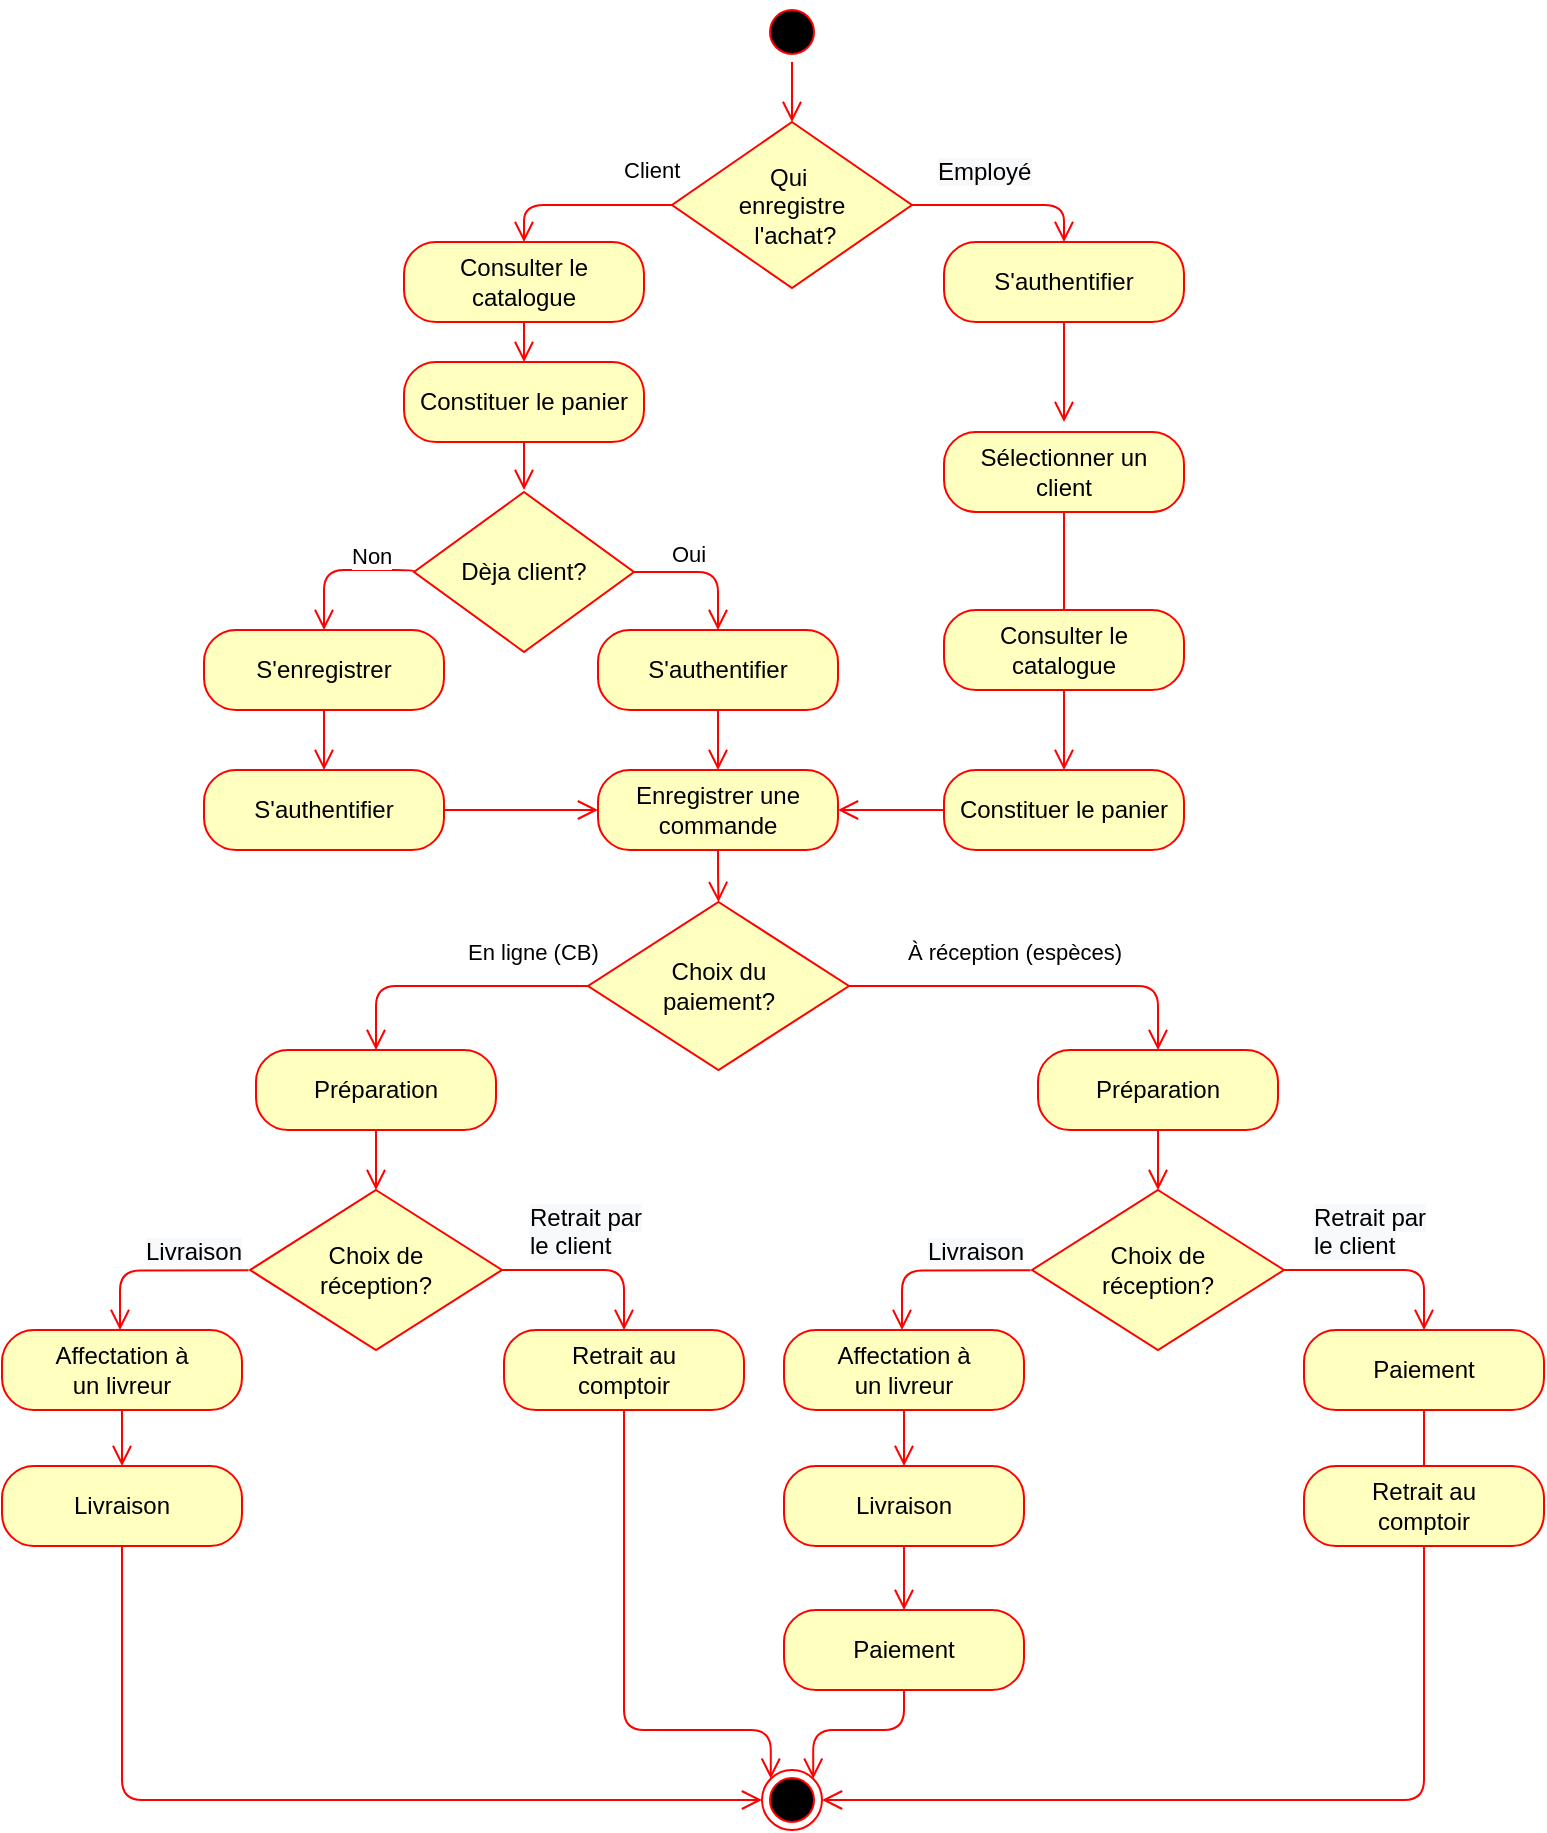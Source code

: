 <mxfile version="12.9.3" type="github">
  <diagram id="C5RBs43oDa-KdzZeNtuy" name="Page-1">
    <mxGraphModel dx="2399" dy="1026" grid="1" gridSize="10" guides="1" tooltips="1" connect="1" arrows="1" fold="1" page="1" pageScale="1" pageWidth="827" pageHeight="1169" math="0" shadow="0">
      <root>
        <mxCell id="WIyWlLk6GJQsqaUBKTNV-0" />
        <mxCell id="WIyWlLk6GJQsqaUBKTNV-1" parent="WIyWlLk6GJQsqaUBKTNV-0" />
        <mxCell id="DZtqvsGBUFGNdlKDPb9Z-2" value="Consulter le catalogue" style="rounded=1;whiteSpace=wrap;html=1;arcSize=40;fontColor=#000000;fillColor=#ffffc0;strokeColor=#ff0000;" parent="WIyWlLk6GJQsqaUBKTNV-1" vertex="1">
          <mxGeometry x="200" y="136" width="120" height="40" as="geometry" />
        </mxCell>
        <mxCell id="DZtqvsGBUFGNdlKDPb9Z-3" value="" style="edgeStyle=orthogonalEdgeStyle;html=1;verticalAlign=bottom;endArrow=open;endSize=8;strokeColor=#ff0000;entryX=0.5;entryY=0;entryDx=0;entryDy=0;" parent="WIyWlLk6GJQsqaUBKTNV-1" source="DZtqvsGBUFGNdlKDPb9Z-2" target="DZtqvsGBUFGNdlKDPb9Z-4" edge="1">
          <mxGeometry relative="1" as="geometry">
            <mxPoint x="66" y="186" as="targetPoint" />
          </mxGeometry>
        </mxCell>
        <mxCell id="DZtqvsGBUFGNdlKDPb9Z-4" value="Constituer le panier" style="rounded=1;whiteSpace=wrap;html=1;arcSize=40;fontColor=#000000;fillColor=#ffffc0;strokeColor=#ff0000;" parent="WIyWlLk6GJQsqaUBKTNV-1" vertex="1">
          <mxGeometry x="200" y="196" width="120" height="40" as="geometry" />
        </mxCell>
        <mxCell id="DZtqvsGBUFGNdlKDPb9Z-5" value="" style="edgeStyle=orthogonalEdgeStyle;html=1;verticalAlign=bottom;endArrow=open;endSize=8;strokeColor=#ff0000;exitX=0.5;exitY=1;exitDx=0;exitDy=0;" parent="WIyWlLk6GJQsqaUBKTNV-1" source="DZtqvsGBUFGNdlKDPb9Z-4" edge="1">
          <mxGeometry relative="1" as="geometry">
            <mxPoint x="260" y="260" as="targetPoint" />
            <mxPoint x="510" y="441" as="sourcePoint" />
            <Array as="points" />
          </mxGeometry>
        </mxCell>
        <mxCell id="DZtqvsGBUFGNdlKDPb9Z-6" value="Qui&amp;nbsp;&lt;br&gt;enregistre&lt;br&gt;&amp;nbsp;l&#39;achat?" style="rhombus;whiteSpace=wrap;html=1;fillColor=#ffffc0;strokeColor=#ff0000;" parent="WIyWlLk6GJQsqaUBKTNV-1" vertex="1">
          <mxGeometry x="334" y="76" width="120" height="83" as="geometry" />
        </mxCell>
        <mxCell id="DZtqvsGBUFGNdlKDPb9Z-7" value="&lt;span style=&quot;font-size: 12px ; text-align: center ; white-space: normal ; background-color: rgb(248 , 249 , 250)&quot;&gt;Employé&lt;/span&gt;" style="edgeStyle=orthogonalEdgeStyle;html=1;align=left;verticalAlign=bottom;endArrow=open;endSize=8;strokeColor=#ff0000;entryX=0.5;entryY=0;entryDx=0;entryDy=0;" parent="WIyWlLk6GJQsqaUBKTNV-1" source="DZtqvsGBUFGNdlKDPb9Z-6" target="DZtqvsGBUFGNdlKDPb9Z-25" edge="1">
          <mxGeometry x="-0.781" y="9" relative="1" as="geometry">
            <mxPoint x="560" y="316" as="targetPoint" />
            <mxPoint y="1" as="offset" />
          </mxGeometry>
        </mxCell>
        <mxCell id="DZtqvsGBUFGNdlKDPb9Z-8" value="Client" style="edgeStyle=orthogonalEdgeStyle;html=1;align=left;verticalAlign=top;endArrow=open;endSize=8;strokeColor=#ff0000;exitX=0;exitY=0.5;exitDx=0;exitDy=0;entryX=0.5;entryY=0;entryDx=0;entryDy=0;" parent="WIyWlLk6GJQsqaUBKTNV-1" source="DZtqvsGBUFGNdlKDPb9Z-6" target="DZtqvsGBUFGNdlKDPb9Z-2" edge="1">
          <mxGeometry x="-0.426" y="-31" relative="1" as="geometry">
            <mxPoint x="260" y="146" as="targetPoint" />
            <mxPoint x="320" y="118" as="sourcePoint" />
            <Array as="points">
              <mxPoint x="260" y="118" />
            </Array>
            <mxPoint as="offset" />
          </mxGeometry>
        </mxCell>
        <mxCell id="DZtqvsGBUFGNdlKDPb9Z-9" value="Dèja client?" style="rhombus;whiteSpace=wrap;html=1;fillColor=#ffffc0;strokeColor=#ff0000;" parent="WIyWlLk6GJQsqaUBKTNV-1" vertex="1">
          <mxGeometry x="205" y="261" width="110" height="80" as="geometry" />
        </mxCell>
        <mxCell id="DZtqvsGBUFGNdlKDPb9Z-10" value="Oui" style="edgeStyle=orthogonalEdgeStyle;html=1;align=left;verticalAlign=bottom;endArrow=open;endSize=8;strokeColor=#ff0000;entryX=0.5;entryY=0;entryDx=0;entryDy=0;exitX=1;exitY=0.5;exitDx=0;exitDy=0;" parent="WIyWlLk6GJQsqaUBKTNV-1" source="DZtqvsGBUFGNdlKDPb9Z-9" target="DZtqvsGBUFGNdlKDPb9Z-18" edge="1">
          <mxGeometry x="-0.54" relative="1" as="geometry">
            <mxPoint x="350" y="510" as="targetPoint" />
            <mxPoint as="offset" />
          </mxGeometry>
        </mxCell>
        <mxCell id="DZtqvsGBUFGNdlKDPb9Z-11" value="Non" style="edgeStyle=orthogonalEdgeStyle;html=1;align=left;verticalAlign=top;endArrow=open;endSize=8;strokeColor=#ff0000;exitX=0;exitY=0.5;exitDx=0;exitDy=0;entryX=0.5;entryY=0;entryDx=0;entryDy=0;" parent="WIyWlLk6GJQsqaUBKTNV-1" source="DZtqvsGBUFGNdlKDPb9Z-9" target="DZtqvsGBUFGNdlKDPb9Z-12" edge="1">
          <mxGeometry x="-0.111" y="-20" relative="1" as="geometry">
            <mxPoint x="110" y="450" as="targetPoint" />
            <mxPoint x="210" y="480" as="sourcePoint" />
            <Array as="points">
              <mxPoint x="160" y="300" />
            </Array>
            <mxPoint as="offset" />
          </mxGeometry>
        </mxCell>
        <mxCell id="DZtqvsGBUFGNdlKDPb9Z-12" value="S&#39;enregistrer" style="rounded=1;whiteSpace=wrap;html=1;arcSize=40;fontColor=#000000;fillColor=#ffffc0;strokeColor=#ff0000;" parent="WIyWlLk6GJQsqaUBKTNV-1" vertex="1">
          <mxGeometry x="100" y="330" width="120" height="40" as="geometry" />
        </mxCell>
        <mxCell id="DZtqvsGBUFGNdlKDPb9Z-13" value="" style="edgeStyle=orthogonalEdgeStyle;html=1;verticalAlign=bottom;endArrow=open;endSize=8;strokeColor=#ff0000;entryX=0.5;entryY=0;entryDx=0;entryDy=0;" parent="WIyWlLk6GJQsqaUBKTNV-1" source="DZtqvsGBUFGNdlKDPb9Z-12" target="DZtqvsGBUFGNdlKDPb9Z-16" edge="1">
          <mxGeometry relative="1" as="geometry">
            <mxPoint x="30" y="630" as="targetPoint" />
          </mxGeometry>
        </mxCell>
        <mxCell id="DZtqvsGBUFGNdlKDPb9Z-16" value="S&#39;authentifier" style="rounded=1;whiteSpace=wrap;html=1;arcSize=40;fontColor=#000000;fillColor=#ffffc0;strokeColor=#ff0000;" parent="WIyWlLk6GJQsqaUBKTNV-1" vertex="1">
          <mxGeometry x="100" y="400" width="120" height="40" as="geometry" />
        </mxCell>
        <mxCell id="DZtqvsGBUFGNdlKDPb9Z-17" value="" style="edgeStyle=orthogonalEdgeStyle;html=1;verticalAlign=bottom;endArrow=open;endSize=8;strokeColor=#ff0000;entryX=0;entryY=0.5;entryDx=0;entryDy=0;" parent="WIyWlLk6GJQsqaUBKTNV-1" source="DZtqvsGBUFGNdlKDPb9Z-16" target="DZtqvsGBUFGNdlKDPb9Z-20" edge="1">
          <mxGeometry relative="1" as="geometry">
            <mxPoint x="240" y="620" as="targetPoint" />
          </mxGeometry>
        </mxCell>
        <mxCell id="DZtqvsGBUFGNdlKDPb9Z-18" value="S&#39;authentifier" style="rounded=1;whiteSpace=wrap;html=1;arcSize=40;fontColor=#000000;fillColor=#ffffc0;strokeColor=#ff0000;" parent="WIyWlLk6GJQsqaUBKTNV-1" vertex="1">
          <mxGeometry x="297" y="330" width="120" height="40" as="geometry" />
        </mxCell>
        <mxCell id="DZtqvsGBUFGNdlKDPb9Z-19" value="" style="edgeStyle=orthogonalEdgeStyle;html=1;verticalAlign=bottom;endArrow=open;endSize=8;strokeColor=#ff0000;entryX=0.5;entryY=0;entryDx=0;entryDy=0;" parent="WIyWlLk6GJQsqaUBKTNV-1" source="DZtqvsGBUFGNdlKDPb9Z-18" target="DZtqvsGBUFGNdlKDPb9Z-20" edge="1">
          <mxGeometry relative="1" as="geometry">
            <mxPoint x="354" y="570" as="targetPoint" />
          </mxGeometry>
        </mxCell>
        <mxCell id="DZtqvsGBUFGNdlKDPb9Z-20" value="Enregistrer une commande" style="rounded=1;whiteSpace=wrap;html=1;arcSize=40;fontColor=#000000;fillColor=#ffffc0;strokeColor=#ff0000;" parent="WIyWlLk6GJQsqaUBKTNV-1" vertex="1">
          <mxGeometry x="297" y="400" width="120" height="40" as="geometry" />
        </mxCell>
        <mxCell id="DZtqvsGBUFGNdlKDPb9Z-21" value="" style="edgeStyle=orthogonalEdgeStyle;html=1;verticalAlign=bottom;endArrow=open;endSize=8;strokeColor=#ff0000;entryX=0.5;entryY=0;entryDx=0;entryDy=0;" parent="WIyWlLk6GJQsqaUBKTNV-1" source="DZtqvsGBUFGNdlKDPb9Z-20" target="qeKKM6GIaMTyumXZyBNg-2" edge="1">
          <mxGeometry relative="1" as="geometry">
            <mxPoint x="357" y="490" as="targetPoint" />
          </mxGeometry>
        </mxCell>
        <mxCell id="DZtqvsGBUFGNdlKDPb9Z-23" value="Préparation" style="rounded=1;whiteSpace=wrap;html=1;arcSize=40;fontColor=#000000;fillColor=#ffffc0;strokeColor=#ff0000;" parent="WIyWlLk6GJQsqaUBKTNV-1" vertex="1">
          <mxGeometry x="126" y="540" width="120" height="40" as="geometry" />
        </mxCell>
        <mxCell id="DZtqvsGBUFGNdlKDPb9Z-24" value="" style="edgeStyle=orthogonalEdgeStyle;html=1;verticalAlign=bottom;endArrow=open;endSize=8;strokeColor=#ff0000;entryX=0.5;entryY=0;entryDx=0;entryDy=0;" parent="WIyWlLk6GJQsqaUBKTNV-1" source="DZtqvsGBUFGNdlKDPb9Z-23" target="DZtqvsGBUFGNdlKDPb9Z-27" edge="1">
          <mxGeometry relative="1" as="geometry">
            <mxPoint x="39" y="920" as="targetPoint" />
          </mxGeometry>
        </mxCell>
        <mxCell id="DZtqvsGBUFGNdlKDPb9Z-25" value="S&#39;authentifier" style="rounded=1;whiteSpace=wrap;html=1;arcSize=40;fontColor=#000000;fillColor=#ffffc0;strokeColor=#ff0000;" parent="WIyWlLk6GJQsqaUBKTNV-1" vertex="1">
          <mxGeometry x="470" y="136" width="120" height="40" as="geometry" />
        </mxCell>
        <mxCell id="DZtqvsGBUFGNdlKDPb9Z-26" value="" style="edgeStyle=orthogonalEdgeStyle;html=1;verticalAlign=bottom;endArrow=open;endSize=8;strokeColor=#ff0000;entryX=0.5;entryY=0;entryDx=0;entryDy=0;" parent="WIyWlLk6GJQsqaUBKTNV-1" source="DZtqvsGBUFGNdlKDPb9Z-25" edge="1">
          <mxGeometry relative="1" as="geometry">
            <mxPoint x="530" y="226" as="targetPoint" />
          </mxGeometry>
        </mxCell>
        <mxCell id="DZtqvsGBUFGNdlKDPb9Z-27" value="Choix de&lt;br&gt;réception?" style="rhombus;whiteSpace=wrap;html=1;fillColor=#ffffc0;strokeColor=#ff0000;" parent="WIyWlLk6GJQsqaUBKTNV-1" vertex="1">
          <mxGeometry x="123" y="610" width="126" height="80" as="geometry" />
        </mxCell>
        <mxCell id="DZtqvsGBUFGNdlKDPb9Z-28" value="&lt;span style=&quot;font-size: 12px ; text-align: center ; white-space: normal ; background-color: rgb(248 , 249 , 250)&quot;&gt;Livraison&lt;/span&gt;" style="edgeStyle=orthogonalEdgeStyle;html=1;align=left;verticalAlign=bottom;endArrow=open;endSize=8;strokeColor=#ff0000;entryX=0.5;entryY=0;entryDx=0;entryDy=0;exitX=-0.006;exitY=0.502;exitDx=0;exitDy=0;exitPerimeter=0;" parent="WIyWlLk6GJQsqaUBKTNV-1" source="DZtqvsGBUFGNdlKDPb9Z-27" edge="1">
          <mxGeometry x="0.132" relative="1" as="geometry">
            <mxPoint x="58.0" y="680" as="targetPoint" />
            <mxPoint x="109" y="650" as="sourcePoint" />
            <Array as="points">
              <mxPoint x="58" y="650" />
            </Array>
            <mxPoint as="offset" />
          </mxGeometry>
        </mxCell>
        <mxCell id="DZtqvsGBUFGNdlKDPb9Z-29" value="&lt;span style=&quot;font-size: 12px ; text-align: center ; white-space: normal ; background-color: rgb(248 , 249 , 250)&quot;&gt;Retrait&amp;nbsp;&lt;/span&gt;&lt;span style=&quot;font-size: 12px ; text-align: center ; white-space: normal ; background-color: rgb(248 , 249 , 250)&quot;&gt;par le client&lt;/span&gt;" style="edgeStyle=orthogonalEdgeStyle;html=1;align=left;verticalAlign=top;endArrow=open;endSize=8;strokeColor=#ff0000;entryX=0.5;entryY=0;entryDx=0;entryDy=0;" parent="WIyWlLk6GJQsqaUBKTNV-1" source="DZtqvsGBUFGNdlKDPb9Z-27" target="DZtqvsGBUFGNdlKDPb9Z-32" edge="1">
          <mxGeometry x="-0.75" y="40" relative="1" as="geometry">
            <mxPoint x="405" y="920" as="targetPoint" />
            <mxPoint as="offset" />
          </mxGeometry>
        </mxCell>
        <mxCell id="DZtqvsGBUFGNdlKDPb9Z-30" value="Affectation à&lt;br&gt;un livreur" style="rounded=1;whiteSpace=wrap;html=1;arcSize=40;fontColor=#000000;fillColor=#ffffc0;strokeColor=#ff0000;" parent="WIyWlLk6GJQsqaUBKTNV-1" vertex="1">
          <mxGeometry x="-1" y="680" width="120" height="40" as="geometry" />
        </mxCell>
        <mxCell id="DZtqvsGBUFGNdlKDPb9Z-31" value="" style="edgeStyle=orthogonalEdgeStyle;html=1;verticalAlign=bottom;endArrow=open;endSize=8;strokeColor=#ff0000;entryX=0.5;entryY=0;entryDx=0;entryDy=0;" parent="WIyWlLk6GJQsqaUBKTNV-1" source="DZtqvsGBUFGNdlKDPb9Z-30" target="DZtqvsGBUFGNdlKDPb9Z-34" edge="1">
          <mxGeometry relative="1" as="geometry">
            <mxPoint x="-31" y="1110" as="targetPoint" />
          </mxGeometry>
        </mxCell>
        <mxCell id="DZtqvsGBUFGNdlKDPb9Z-32" value="Retrait au&lt;br&gt;comptoir" style="rounded=1;whiteSpace=wrap;html=1;arcSize=40;fontColor=#000000;fillColor=#ffffc0;strokeColor=#ff0000;" parent="WIyWlLk6GJQsqaUBKTNV-1" vertex="1">
          <mxGeometry x="250" y="680" width="120" height="40" as="geometry" />
        </mxCell>
        <mxCell id="DZtqvsGBUFGNdlKDPb9Z-33" value="" style="edgeStyle=orthogonalEdgeStyle;html=1;verticalAlign=bottom;endArrow=open;endSize=8;strokeColor=#ff0000;exitX=0.5;exitY=1;exitDx=0;exitDy=0;entryX=0;entryY=0;entryDx=0;entryDy=0;" parent="WIyWlLk6GJQsqaUBKTNV-1" source="DZtqvsGBUFGNdlKDPb9Z-32" target="qeKKM6GIaMTyumXZyBNg-16" edge="1">
          <mxGeometry relative="1" as="geometry">
            <mxPoint x="310" y="980" as="targetPoint" />
            <Array as="points">
              <mxPoint x="310" y="880" />
              <mxPoint x="383" y="880" />
            </Array>
          </mxGeometry>
        </mxCell>
        <mxCell id="DZtqvsGBUFGNdlKDPb9Z-34" value="Livraison" style="rounded=1;whiteSpace=wrap;html=1;arcSize=40;fontColor=#000000;fillColor=#ffffc0;strokeColor=#ff0000;" parent="WIyWlLk6GJQsqaUBKTNV-1" vertex="1">
          <mxGeometry x="-1" y="748" width="120" height="40" as="geometry" />
        </mxCell>
        <mxCell id="DZtqvsGBUFGNdlKDPb9Z-35" value="" style="edgeStyle=orthogonalEdgeStyle;html=1;verticalAlign=bottom;endArrow=open;endSize=8;strokeColor=#ff0000;exitX=0.5;exitY=1;exitDx=0;exitDy=0;entryX=0;entryY=0.5;entryDx=0;entryDy=0;" parent="WIyWlLk6GJQsqaUBKTNV-1" source="DZtqvsGBUFGNdlKDPb9Z-34" target="qeKKM6GIaMTyumXZyBNg-16" edge="1">
          <mxGeometry relative="1" as="geometry">
            <mxPoint x="290" y="945" as="targetPoint" />
            <Array as="points">
              <mxPoint x="59" y="915" />
            </Array>
          </mxGeometry>
        </mxCell>
        <mxCell id="DZtqvsGBUFGNdlKDPb9Z-38" value="" style="ellipse;html=1;shape=startState;fillColor=#000000;strokeColor=#ff0000;" parent="WIyWlLk6GJQsqaUBKTNV-1" vertex="1">
          <mxGeometry x="379" y="16" width="30" height="30" as="geometry" />
        </mxCell>
        <mxCell id="DZtqvsGBUFGNdlKDPb9Z-39" value="" style="edgeStyle=orthogonalEdgeStyle;html=1;verticalAlign=bottom;endArrow=open;endSize=8;strokeColor=#ff0000;entryX=0.5;entryY=0;entryDx=0;entryDy=0;" parent="WIyWlLk6GJQsqaUBKTNV-1" source="DZtqvsGBUFGNdlKDPb9Z-38" target="DZtqvsGBUFGNdlKDPb9Z-6" edge="1">
          <mxGeometry relative="1" as="geometry">
            <mxPoint x="394" y="156" as="targetPoint" />
          </mxGeometry>
        </mxCell>
        <mxCell id="DZtqvsGBUFGNdlKDPb9Z-40" value="Sélectionner un&lt;br&gt;client" style="rounded=1;whiteSpace=wrap;html=1;arcSize=40;fontColor=#000000;fillColor=#ffffc0;strokeColor=#ff0000;" parent="WIyWlLk6GJQsqaUBKTNV-1" vertex="1">
          <mxGeometry x="470" y="231" width="120" height="40" as="geometry" />
        </mxCell>
        <mxCell id="DZtqvsGBUFGNdlKDPb9Z-41" value="" style="edgeStyle=orthogonalEdgeStyle;html=1;verticalAlign=bottom;endArrow=open;endSize=8;strokeColor=#ff0000;exitX=0.5;exitY=1;exitDx=0;exitDy=0;entryX=0.5;entryY=0;entryDx=0;entryDy=0;" parent="WIyWlLk6GJQsqaUBKTNV-1" source="DZtqvsGBUFGNdlKDPb9Z-40" target="DZtqvsGBUFGNdlKDPb9Z-44" edge="1">
          <mxGeometry relative="1" as="geometry">
            <mxPoint x="660" y="370" as="targetPoint" />
            <Array as="points">
              <mxPoint x="530" y="330" />
              <mxPoint x="530" y="330" />
            </Array>
          </mxGeometry>
        </mxCell>
        <mxCell id="DZtqvsGBUFGNdlKDPb9Z-44" value="Consulter le catalogue" style="rounded=1;whiteSpace=wrap;html=1;arcSize=40;fontColor=#000000;fillColor=#ffffc0;strokeColor=#ff0000;" parent="WIyWlLk6GJQsqaUBKTNV-1" vertex="1">
          <mxGeometry x="470" y="320" width="120" height="40" as="geometry" />
        </mxCell>
        <mxCell id="DZtqvsGBUFGNdlKDPb9Z-45" value="" style="edgeStyle=orthogonalEdgeStyle;html=1;verticalAlign=bottom;endArrow=open;endSize=8;strokeColor=#ff0000;entryX=0.5;entryY=0;entryDx=0;entryDy=0;" parent="WIyWlLk6GJQsqaUBKTNV-1" source="DZtqvsGBUFGNdlKDPb9Z-44" target="DZtqvsGBUFGNdlKDPb9Z-46" edge="1">
          <mxGeometry relative="1" as="geometry">
            <mxPoint x="430" y="330" as="targetPoint" />
          </mxGeometry>
        </mxCell>
        <mxCell id="DZtqvsGBUFGNdlKDPb9Z-46" value="Constituer le panier" style="rounded=1;whiteSpace=wrap;html=1;arcSize=40;fontColor=#000000;fillColor=#ffffc0;strokeColor=#ff0000;" parent="WIyWlLk6GJQsqaUBKTNV-1" vertex="1">
          <mxGeometry x="470" y="400" width="120" height="40" as="geometry" />
        </mxCell>
        <mxCell id="DZtqvsGBUFGNdlKDPb9Z-47" value="" style="edgeStyle=orthogonalEdgeStyle;html=1;verticalAlign=bottom;endArrow=open;endSize=8;strokeColor=#ff0000;exitX=0;exitY=0.5;exitDx=0;exitDy=0;entryX=1;entryY=0.5;entryDx=0;entryDy=0;" parent="WIyWlLk6GJQsqaUBKTNV-1" source="DZtqvsGBUFGNdlKDPb9Z-46" target="DZtqvsGBUFGNdlKDPb9Z-20" edge="1">
          <mxGeometry relative="1" as="geometry">
            <mxPoint x="430" y="560" as="targetPoint" />
            <mxPoint x="710" y="580" as="sourcePoint" />
            <Array as="points">
              <mxPoint x="450" y="420" />
              <mxPoint x="450" y="420" />
            </Array>
          </mxGeometry>
        </mxCell>
        <mxCell id="qeKKM6GIaMTyumXZyBNg-2" value="Choix du &lt;br&gt;paiement?" style="rhombus;whiteSpace=wrap;html=1;fillColor=#ffffc0;strokeColor=#ff0000;" vertex="1" parent="WIyWlLk6GJQsqaUBKTNV-1">
          <mxGeometry x="292" y="466" width="130.5" height="84" as="geometry" />
        </mxCell>
        <mxCell id="qeKKM6GIaMTyumXZyBNg-3" value="À réception (espèces)" style="edgeStyle=orthogonalEdgeStyle;html=1;align=left;verticalAlign=bottom;endArrow=open;endSize=8;strokeColor=#ff0000;entryX=0.5;entryY=0;entryDx=0;entryDy=0;exitX=1;exitY=0.5;exitDx=0;exitDy=0;" edge="1" source="qeKKM6GIaMTyumXZyBNg-2" parent="WIyWlLk6GJQsqaUBKTNV-1" target="qeKKM6GIaMTyumXZyBNg-5">
          <mxGeometry x="-0.705" y="8" relative="1" as="geometry">
            <mxPoint x="520" y="590" as="targetPoint" />
            <Array as="points">
              <mxPoint x="577" y="508" />
            </Array>
            <mxPoint as="offset" />
          </mxGeometry>
        </mxCell>
        <mxCell id="qeKKM6GIaMTyumXZyBNg-4" value="En ligne (CB)" style="edgeStyle=orthogonalEdgeStyle;html=1;align=left;verticalAlign=top;endArrow=open;endSize=8;strokeColor=#ff0000;entryX=0.5;entryY=0;entryDx=0;entryDy=0;" edge="1" source="qeKKM6GIaMTyumXZyBNg-2" parent="WIyWlLk6GJQsqaUBKTNV-1" target="DZtqvsGBUFGNdlKDPb9Z-23">
          <mxGeometry x="-0.091" y="-30" relative="1" as="geometry">
            <mxPoint x="180" y="590" as="targetPoint" />
            <mxPoint as="offset" />
          </mxGeometry>
        </mxCell>
        <mxCell id="qeKKM6GIaMTyumXZyBNg-5" value="Préparation" style="rounded=1;whiteSpace=wrap;html=1;arcSize=40;fontColor=#000000;fillColor=#ffffc0;strokeColor=#ff0000;" vertex="1" parent="WIyWlLk6GJQsqaUBKTNV-1">
          <mxGeometry x="517" y="540" width="120" height="40" as="geometry" />
        </mxCell>
        <mxCell id="qeKKM6GIaMTyumXZyBNg-6" value="" style="edgeStyle=orthogonalEdgeStyle;html=1;verticalAlign=bottom;endArrow=open;endSize=8;strokeColor=#ff0000;entryX=0.5;entryY=0;entryDx=0;entryDy=0;" edge="1" parent="WIyWlLk6GJQsqaUBKTNV-1" source="qeKKM6GIaMTyumXZyBNg-5" target="qeKKM6GIaMTyumXZyBNg-7">
          <mxGeometry relative="1" as="geometry">
            <mxPoint x="430" y="920" as="targetPoint" />
          </mxGeometry>
        </mxCell>
        <mxCell id="qeKKM6GIaMTyumXZyBNg-7" value="Choix de&lt;br&gt;réception?" style="rhombus;whiteSpace=wrap;html=1;fillColor=#ffffc0;strokeColor=#ff0000;" vertex="1" parent="WIyWlLk6GJQsqaUBKTNV-1">
          <mxGeometry x="514" y="610" width="126" height="80" as="geometry" />
        </mxCell>
        <mxCell id="qeKKM6GIaMTyumXZyBNg-8" value="&lt;span style=&quot;font-size: 12px ; text-align: center ; white-space: normal ; background-color: rgb(248 , 249 , 250)&quot;&gt;Livraison&lt;/span&gt;" style="edgeStyle=orthogonalEdgeStyle;html=1;align=left;verticalAlign=bottom;endArrow=open;endSize=8;strokeColor=#ff0000;entryX=0.5;entryY=0;entryDx=0;entryDy=0;exitX=-0.006;exitY=0.502;exitDx=0;exitDy=0;exitPerimeter=0;" edge="1" parent="WIyWlLk6GJQsqaUBKTNV-1" source="qeKKM6GIaMTyumXZyBNg-7">
          <mxGeometry x="0.132" relative="1" as="geometry">
            <mxPoint x="449" y="680" as="targetPoint" />
            <mxPoint x="500" y="650" as="sourcePoint" />
            <Array as="points">
              <mxPoint x="449" y="650" />
            </Array>
            <mxPoint as="offset" />
          </mxGeometry>
        </mxCell>
        <mxCell id="qeKKM6GIaMTyumXZyBNg-9" value="&lt;span style=&quot;font-size: 12px ; text-align: center ; white-space: normal ; background-color: rgb(248 , 249 , 250)&quot;&gt;Retrait&amp;nbsp;&lt;/span&gt;&lt;span style=&quot;font-size: 12px ; text-align: center ; white-space: normal ; background-color: rgb(248 , 249 , 250)&quot;&gt;par le client&lt;/span&gt;" style="edgeStyle=orthogonalEdgeStyle;html=1;align=left;verticalAlign=top;endArrow=open;endSize=8;strokeColor=#ff0000;entryX=0.5;entryY=0;entryDx=0;entryDy=0;" edge="1" parent="WIyWlLk6GJQsqaUBKTNV-1" source="qeKKM6GIaMTyumXZyBNg-7" target="qeKKM6GIaMTyumXZyBNg-12">
          <mxGeometry x="-0.75" y="40" relative="1" as="geometry">
            <mxPoint x="796" y="920" as="targetPoint" />
            <mxPoint as="offset" />
          </mxGeometry>
        </mxCell>
        <mxCell id="qeKKM6GIaMTyumXZyBNg-10" value="Affectation à&lt;br&gt;un livreur" style="rounded=1;whiteSpace=wrap;html=1;arcSize=40;fontColor=#000000;fillColor=#ffffc0;strokeColor=#ff0000;" vertex="1" parent="WIyWlLk6GJQsqaUBKTNV-1">
          <mxGeometry x="390" y="680" width="120" height="40" as="geometry" />
        </mxCell>
        <mxCell id="qeKKM6GIaMTyumXZyBNg-11" value="" style="edgeStyle=orthogonalEdgeStyle;html=1;verticalAlign=bottom;endArrow=open;endSize=8;strokeColor=#ff0000;entryX=0.5;entryY=0;entryDx=0;entryDy=0;" edge="1" parent="WIyWlLk6GJQsqaUBKTNV-1" source="qeKKM6GIaMTyumXZyBNg-10" target="qeKKM6GIaMTyumXZyBNg-14">
          <mxGeometry relative="1" as="geometry">
            <mxPoint x="360" y="1110" as="targetPoint" />
          </mxGeometry>
        </mxCell>
        <mxCell id="qeKKM6GIaMTyumXZyBNg-12" value="Paiement" style="rounded=1;whiteSpace=wrap;html=1;arcSize=40;fontColor=#000000;fillColor=#ffffc0;strokeColor=#ff0000;" vertex="1" parent="WIyWlLk6GJQsqaUBKTNV-1">
          <mxGeometry x="650" y="680" width="120" height="40" as="geometry" />
        </mxCell>
        <mxCell id="qeKKM6GIaMTyumXZyBNg-13" value="" style="edgeStyle=orthogonalEdgeStyle;html=1;verticalAlign=bottom;endArrow=open;endSize=8;strokeColor=#ff0000;exitX=0.5;exitY=1;exitDx=0;exitDy=0;entryX=0.5;entryY=0;entryDx=0;entryDy=0;" edge="1" parent="WIyWlLk6GJQsqaUBKTNV-1" source="qeKKM6GIaMTyumXZyBNg-12" target="qeKKM6GIaMTyumXZyBNg-20">
          <mxGeometry relative="1" as="geometry">
            <mxPoint x="680" y="945" as="targetPoint" />
            <Array as="points">
              <mxPoint x="710" y="790" />
              <mxPoint x="710" y="790" />
            </Array>
          </mxGeometry>
        </mxCell>
        <mxCell id="qeKKM6GIaMTyumXZyBNg-14" value="Livraison" style="rounded=1;whiteSpace=wrap;html=1;arcSize=40;fontColor=#000000;fillColor=#ffffc0;strokeColor=#ff0000;" vertex="1" parent="WIyWlLk6GJQsqaUBKTNV-1">
          <mxGeometry x="390" y="748" width="120" height="40" as="geometry" />
        </mxCell>
        <mxCell id="qeKKM6GIaMTyumXZyBNg-15" value="" style="edgeStyle=orthogonalEdgeStyle;html=1;verticalAlign=bottom;endArrow=open;endSize=8;strokeColor=#ff0000;exitX=0.5;exitY=1;exitDx=0;exitDy=0;entryX=0.5;entryY=0;entryDx=0;entryDy=0;" edge="1" parent="WIyWlLk6GJQsqaUBKTNV-1" source="qeKKM6GIaMTyumXZyBNg-14" target="qeKKM6GIaMTyumXZyBNg-17">
          <mxGeometry relative="1" as="geometry">
            <mxPoint x="470" y="810" as="targetPoint" />
            <Array as="points">
              <mxPoint x="450" y="820" />
              <mxPoint x="450" y="820" />
            </Array>
          </mxGeometry>
        </mxCell>
        <mxCell id="qeKKM6GIaMTyumXZyBNg-16" value="" style="ellipse;html=1;shape=endState;fillColor=#000000;strokeColor=#ff0000;" vertex="1" parent="WIyWlLk6GJQsqaUBKTNV-1">
          <mxGeometry x="379" y="900" width="30" height="30" as="geometry" />
        </mxCell>
        <mxCell id="qeKKM6GIaMTyumXZyBNg-17" value="Paiement" style="rounded=1;whiteSpace=wrap;html=1;arcSize=40;fontColor=#000000;fillColor=#ffffc0;strokeColor=#ff0000;" vertex="1" parent="WIyWlLk6GJQsqaUBKTNV-1">
          <mxGeometry x="390" y="820" width="120" height="40" as="geometry" />
        </mxCell>
        <mxCell id="qeKKM6GIaMTyumXZyBNg-18" value="" style="edgeStyle=orthogonalEdgeStyle;html=1;verticalAlign=bottom;endArrow=open;endSize=8;strokeColor=#ff0000;entryX=1;entryY=0;entryDx=0;entryDy=0;" edge="1" source="qeKKM6GIaMTyumXZyBNg-17" parent="WIyWlLk6GJQsqaUBKTNV-1" target="qeKKM6GIaMTyumXZyBNg-16">
          <mxGeometry relative="1" as="geometry">
            <mxPoint x="560" y="900" as="targetPoint" />
            <Array as="points">
              <mxPoint x="450" y="880" />
              <mxPoint x="405" y="880" />
            </Array>
          </mxGeometry>
        </mxCell>
        <mxCell id="qeKKM6GIaMTyumXZyBNg-20" value="Retrait au&lt;br&gt;comptoir" style="rounded=1;whiteSpace=wrap;html=1;arcSize=40;fontColor=#000000;fillColor=#ffffc0;strokeColor=#ff0000;" vertex="1" parent="WIyWlLk6GJQsqaUBKTNV-1">
          <mxGeometry x="650" y="748" width="120" height="40" as="geometry" />
        </mxCell>
        <mxCell id="qeKKM6GIaMTyumXZyBNg-21" value="" style="edgeStyle=orthogonalEdgeStyle;html=1;verticalAlign=bottom;endArrow=open;endSize=8;strokeColor=#ff0000;entryX=1;entryY=0.5;entryDx=0;entryDy=0;" edge="1" parent="WIyWlLk6GJQsqaUBKTNV-1" source="qeKKM6GIaMTyumXZyBNg-20" target="qeKKM6GIaMTyumXZyBNg-16">
          <mxGeometry relative="1" as="geometry">
            <mxPoint x="310" y="945" as="targetPoint" />
            <Array as="points">
              <mxPoint x="710" y="915" />
            </Array>
          </mxGeometry>
        </mxCell>
      </root>
    </mxGraphModel>
  </diagram>
</mxfile>
